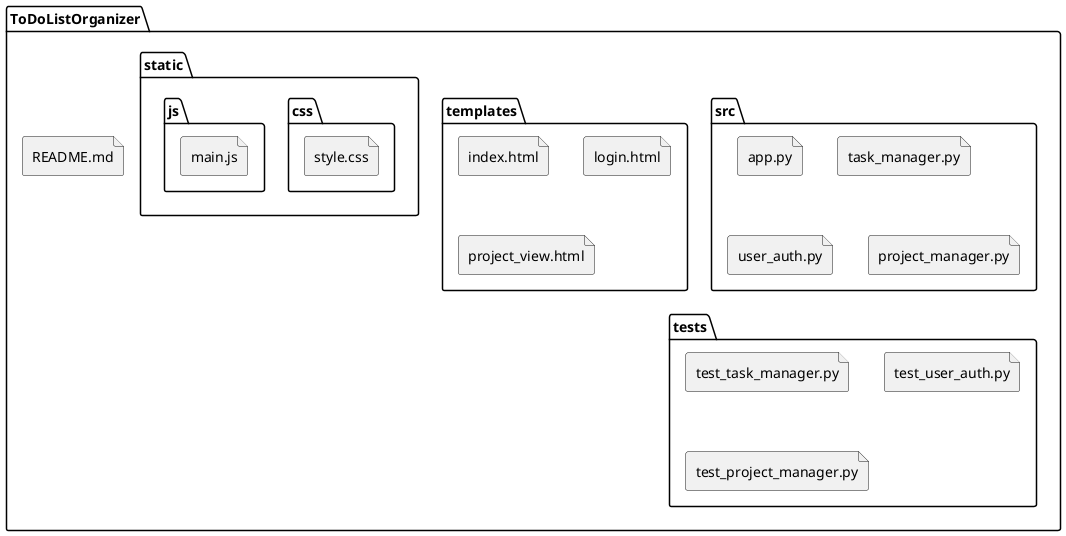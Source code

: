 @startuml
package "ToDoListOrganizer" {
  folder "src" {
    file "app.py"
    file "task_manager.py"
    file "user_auth.py"
    file "project_manager.py"
  }
  folder "templates" {
    file "index.html"
    file "login.html"
    file "project_view.html"
  }
  folder "static" {
    folder "css" {
      file "style.css"
    }
    folder "js" {
      file "main.js"
    }
  }
  folder "tests" {
    file "test_task_manager.py"
    file "test_user_auth.py"
    file "test_project_manager.py"
  }
  file "README.md"
}
@enduml
